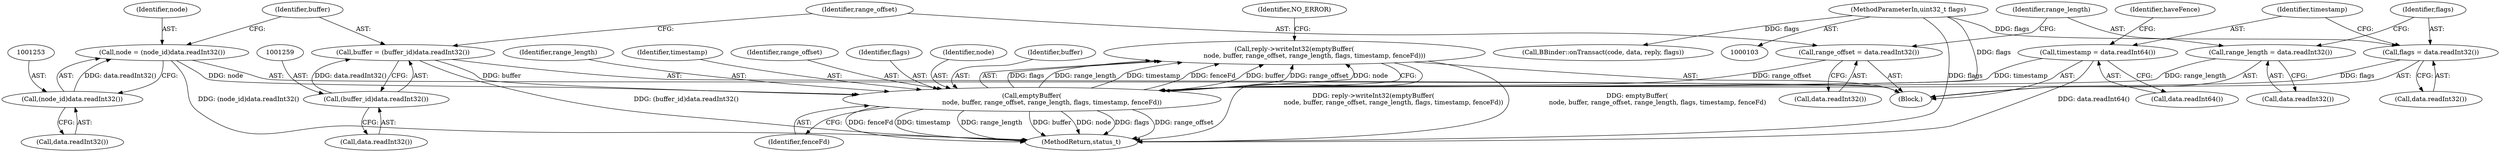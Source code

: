 digraph "0_Android_0bb5ced60304da7f61478ffd359e7ba65d72f181@API" {
"1001283" [label="(Call,reply->writeInt32(emptyBuffer(\n                    node, buffer, range_offset, range_length, flags, timestamp, fenceFd)))"];
"1001284" [label="(Call,emptyBuffer(\n                    node, buffer, range_offset, range_length, flags, timestamp, fenceFd))"];
"1001250" [label="(Call,node = (node_id)data.readInt32())"];
"1001252" [label="(Call,(node_id)data.readInt32())"];
"1001256" [label="(Call,buffer = (buffer_id)data.readInt32())"];
"1001258" [label="(Call,(buffer_id)data.readInt32())"];
"1001262" [label="(Call,range_offset = data.readInt32())"];
"1001266" [label="(Call,range_length = data.readInt32())"];
"1001270" [label="(Call,flags = data.readInt32())"];
"1000107" [label="(MethodParameterIn,uint32_t flags)"];
"1001274" [label="(Call,timestamp = data.readInt64())"];
"1001288" [label="(Identifier,range_length)"];
"1001251" [label="(Identifier,node)"];
"1001252" [label="(Call,(node_id)data.readInt32())"];
"1001290" [label="(Identifier,timestamp)"];
"1001263" [label="(Identifier,range_offset)"];
"1001337" [label="(MethodReturn,status_t)"];
"1001332" [label="(Call,BBinder::onTransact(code, data, reply, flags))"];
"1001271" [label="(Identifier,flags)"];
"1001287" [label="(Identifier,range_offset)"];
"1001284" [label="(Call,emptyBuffer(\n                    node, buffer, range_offset, range_length, flags, timestamp, fenceFd))"];
"1001260" [label="(Call,data.readInt32())"];
"1001289" [label="(Identifier,flags)"];
"1001264" [label="(Call,data.readInt32())"];
"1001258" [label="(Call,(buffer_id)data.readInt32())"];
"1001256" [label="(Call,buffer = (buffer_id)data.readInt32())"];
"1001266" [label="(Call,range_length = data.readInt32())"];
"1001274" [label="(Call,timestamp = data.readInt64())"];
"1001285" [label="(Identifier,node)"];
"1001254" [label="(Call,data.readInt32())"];
"1001279" [label="(Identifier,haveFence)"];
"1001267" [label="(Identifier,range_length)"];
"1001286" [label="(Identifier,buffer)"];
"1001283" [label="(Call,reply->writeInt32(emptyBuffer(\n                    node, buffer, range_offset, range_length, flags, timestamp, fenceFd)))"];
"1001244" [label="(Block,)"];
"1001276" [label="(Call,data.readInt64())"];
"1001250" [label="(Call,node = (node_id)data.readInt32())"];
"1001268" [label="(Call,data.readInt32())"];
"1001272" [label="(Call,data.readInt32())"];
"1001291" [label="(Identifier,fenceFd)"];
"1001257" [label="(Identifier,buffer)"];
"1001262" [label="(Call,range_offset = data.readInt32())"];
"1001270" [label="(Call,flags = data.readInt32())"];
"1000107" [label="(MethodParameterIn,uint32_t flags)"];
"1001275" [label="(Identifier,timestamp)"];
"1001293" [label="(Identifier,NO_ERROR)"];
"1001283" -> "1001244"  [label="AST: "];
"1001283" -> "1001284"  [label="CFG: "];
"1001284" -> "1001283"  [label="AST: "];
"1001293" -> "1001283"  [label="CFG: "];
"1001283" -> "1001337"  [label="DDG: reply->writeInt32(emptyBuffer(\n                    node, buffer, range_offset, range_length, flags, timestamp, fenceFd))"];
"1001283" -> "1001337"  [label="DDG: emptyBuffer(\n                    node, buffer, range_offset, range_length, flags, timestamp, fenceFd)"];
"1001284" -> "1001283"  [label="DDG: flags"];
"1001284" -> "1001283"  [label="DDG: range_length"];
"1001284" -> "1001283"  [label="DDG: timestamp"];
"1001284" -> "1001283"  [label="DDG: fenceFd"];
"1001284" -> "1001283"  [label="DDG: buffer"];
"1001284" -> "1001283"  [label="DDG: range_offset"];
"1001284" -> "1001283"  [label="DDG: node"];
"1001284" -> "1001291"  [label="CFG: "];
"1001285" -> "1001284"  [label="AST: "];
"1001286" -> "1001284"  [label="AST: "];
"1001287" -> "1001284"  [label="AST: "];
"1001288" -> "1001284"  [label="AST: "];
"1001289" -> "1001284"  [label="AST: "];
"1001290" -> "1001284"  [label="AST: "];
"1001291" -> "1001284"  [label="AST: "];
"1001284" -> "1001337"  [label="DDG: timestamp"];
"1001284" -> "1001337"  [label="DDG: range_length"];
"1001284" -> "1001337"  [label="DDG: buffer"];
"1001284" -> "1001337"  [label="DDG: node"];
"1001284" -> "1001337"  [label="DDG: flags"];
"1001284" -> "1001337"  [label="DDG: range_offset"];
"1001284" -> "1001337"  [label="DDG: fenceFd"];
"1001250" -> "1001284"  [label="DDG: node"];
"1001256" -> "1001284"  [label="DDG: buffer"];
"1001262" -> "1001284"  [label="DDG: range_offset"];
"1001266" -> "1001284"  [label="DDG: range_length"];
"1001270" -> "1001284"  [label="DDG: flags"];
"1000107" -> "1001284"  [label="DDG: flags"];
"1001274" -> "1001284"  [label="DDG: timestamp"];
"1001250" -> "1001244"  [label="AST: "];
"1001250" -> "1001252"  [label="CFG: "];
"1001251" -> "1001250"  [label="AST: "];
"1001252" -> "1001250"  [label="AST: "];
"1001257" -> "1001250"  [label="CFG: "];
"1001250" -> "1001337"  [label="DDG: (node_id)data.readInt32()"];
"1001252" -> "1001250"  [label="DDG: data.readInt32()"];
"1001252" -> "1001254"  [label="CFG: "];
"1001253" -> "1001252"  [label="AST: "];
"1001254" -> "1001252"  [label="AST: "];
"1001256" -> "1001244"  [label="AST: "];
"1001256" -> "1001258"  [label="CFG: "];
"1001257" -> "1001256"  [label="AST: "];
"1001258" -> "1001256"  [label="AST: "];
"1001263" -> "1001256"  [label="CFG: "];
"1001256" -> "1001337"  [label="DDG: (buffer_id)data.readInt32()"];
"1001258" -> "1001256"  [label="DDG: data.readInt32()"];
"1001258" -> "1001260"  [label="CFG: "];
"1001259" -> "1001258"  [label="AST: "];
"1001260" -> "1001258"  [label="AST: "];
"1001262" -> "1001244"  [label="AST: "];
"1001262" -> "1001264"  [label="CFG: "];
"1001263" -> "1001262"  [label="AST: "];
"1001264" -> "1001262"  [label="AST: "];
"1001267" -> "1001262"  [label="CFG: "];
"1001266" -> "1001244"  [label="AST: "];
"1001266" -> "1001268"  [label="CFG: "];
"1001267" -> "1001266"  [label="AST: "];
"1001268" -> "1001266"  [label="AST: "];
"1001271" -> "1001266"  [label="CFG: "];
"1001270" -> "1001244"  [label="AST: "];
"1001270" -> "1001272"  [label="CFG: "];
"1001271" -> "1001270"  [label="AST: "];
"1001272" -> "1001270"  [label="AST: "];
"1001275" -> "1001270"  [label="CFG: "];
"1000107" -> "1001270"  [label="DDG: flags"];
"1000107" -> "1000103"  [label="AST: "];
"1000107" -> "1001337"  [label="DDG: flags"];
"1000107" -> "1001332"  [label="DDG: flags"];
"1001274" -> "1001244"  [label="AST: "];
"1001274" -> "1001276"  [label="CFG: "];
"1001275" -> "1001274"  [label="AST: "];
"1001276" -> "1001274"  [label="AST: "];
"1001279" -> "1001274"  [label="CFG: "];
"1001274" -> "1001337"  [label="DDG: data.readInt64()"];
}
